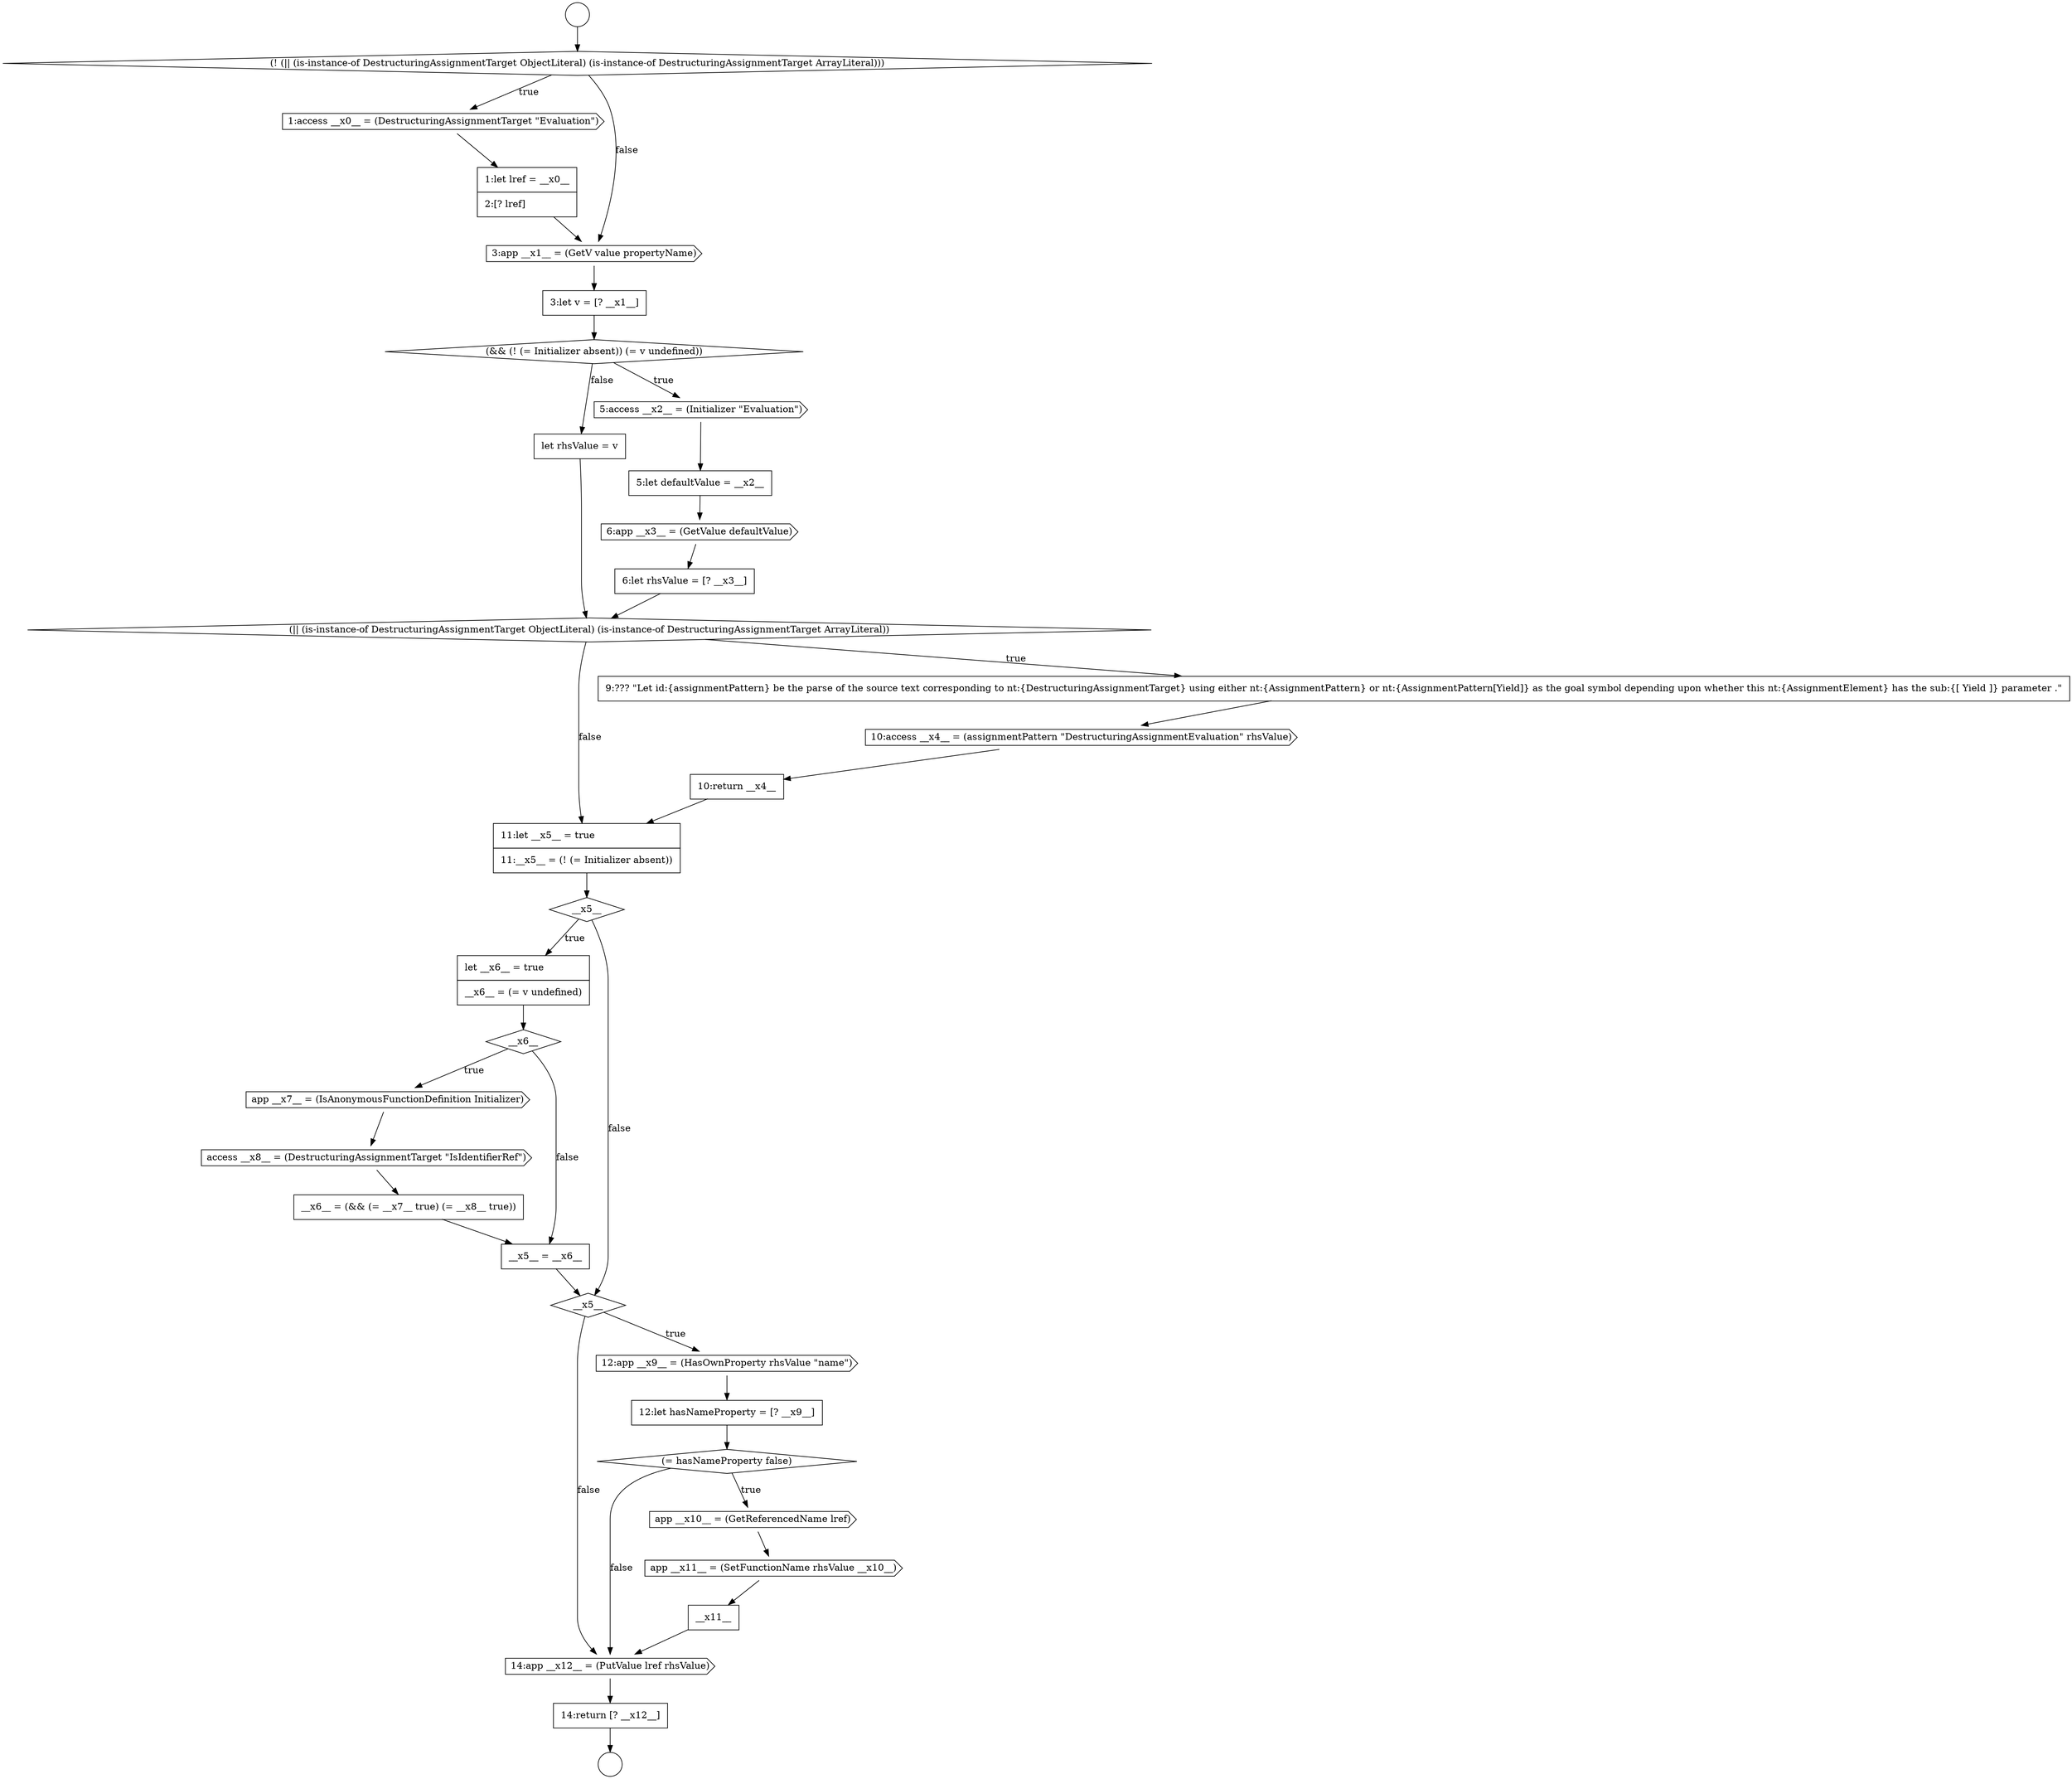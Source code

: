 digraph {
  node5108 [shape=none, margin=0, label=<<font color="black">
    <table border="0" cellborder="1" cellspacing="0" cellpadding="10">
      <tr><td align="left">__x6__ = (&amp;&amp; (= __x7__ true) (= __x8__ true))</td></tr>
    </table>
  </font>> color="black" fillcolor="white" style=filled]
  node5091 [shape=none, margin=0, label=<<font color="black">
    <table border="0" cellborder="1" cellspacing="0" cellpadding="10">
      <tr><td align="left">3:let v = [? __x1__]</td></tr>
    </table>
  </font>> color="black" fillcolor="white" style=filled]
  node5117 [shape=cds, label=<<font color="black">14:app __x12__ = (PutValue lref rhsValue)</font>> color="black" fillcolor="white" style=filled]
  node5113 [shape=diamond, label=<<font color="black">(= hasNameProperty false)</font>> color="black" fillcolor="white" style=filled]
  node5098 [shape=diamond, label=<<font color="black">(|| (is-instance-of DestructuringAssignmentTarget ObjectLiteral) (is-instance-of DestructuringAssignmentTarget ArrayLiteral))</font>> color="black" fillcolor="white" style=filled]
  node5107 [shape=cds, label=<<font color="black">access __x8__ = (DestructuringAssignmentTarget &quot;IsIdentifierRef&quot;)</font>> color="black" fillcolor="white" style=filled]
  node5095 [shape=cds, label=<<font color="black">6:app __x3__ = (GetValue defaultValue)</font>> color="black" fillcolor="white" style=filled]
  node5114 [shape=cds, label=<<font color="black">app __x10__ = (GetReferencedName lref)</font>> color="black" fillcolor="white" style=filled]
  node5111 [shape=cds, label=<<font color="black">12:app __x9__ = (HasOwnProperty rhsValue &quot;name&quot;)</font>> color="black" fillcolor="white" style=filled]
  node5106 [shape=cds, label=<<font color="black">app __x7__ = (IsAnonymousFunctionDefinition Initializer)</font>> color="black" fillcolor="white" style=filled]
  node5100 [shape=cds, label=<<font color="black">10:access __x4__ = (assignmentPattern &quot;DestructuringAssignmentEvaluation&quot; rhsValue)</font>> color="black" fillcolor="white" style=filled]
  node5115 [shape=cds, label=<<font color="black">app __x11__ = (SetFunctionName rhsValue __x10__)</font>> color="black" fillcolor="white" style=filled]
  node5109 [shape=none, margin=0, label=<<font color="black">
    <table border="0" cellborder="1" cellspacing="0" cellpadding="10">
      <tr><td align="left">__x5__ = __x6__</td></tr>
    </table>
  </font>> color="black" fillcolor="white" style=filled]
  node5116 [shape=none, margin=0, label=<<font color="black">
    <table border="0" cellborder="1" cellspacing="0" cellpadding="10">
      <tr><td align="left">__x11__</td></tr>
    </table>
  </font>> color="black" fillcolor="white" style=filled]
  node5088 [shape=cds, label=<<font color="black">1:access __x0__ = (DestructuringAssignmentTarget &quot;Evaluation&quot;)</font>> color="black" fillcolor="white" style=filled]
  node5096 [shape=none, margin=0, label=<<font color="black">
    <table border="0" cellborder="1" cellspacing="0" cellpadding="10">
      <tr><td align="left">6:let rhsValue = [? __x3__]</td></tr>
    </table>
  </font>> color="black" fillcolor="white" style=filled]
  node5101 [shape=none, margin=0, label=<<font color="black">
    <table border="0" cellborder="1" cellspacing="0" cellpadding="10">
      <tr><td align="left">10:return __x4__</td></tr>
    </table>
  </font>> color="black" fillcolor="white" style=filled]
  node5085 [shape=circle label=" " color="black" fillcolor="white" style=filled]
  node5102 [shape=none, margin=0, label=<<font color="black">
    <table border="0" cellborder="1" cellspacing="0" cellpadding="10">
      <tr><td align="left">11:let __x5__ = true</td></tr>
      <tr><td align="left">11:__x5__ = (! (= Initializer absent))</td></tr>
    </table>
  </font>> color="black" fillcolor="white" style=filled]
  node5112 [shape=none, margin=0, label=<<font color="black">
    <table border="0" cellborder="1" cellspacing="0" cellpadding="10">
      <tr><td align="left">12:let hasNameProperty = [? __x9__]</td></tr>
    </table>
  </font>> color="black" fillcolor="white" style=filled]
  node5090 [shape=cds, label=<<font color="black">3:app __x1__ = (GetV value propertyName)</font>> color="black" fillcolor="white" style=filled]
  node5099 [shape=none, margin=0, label=<<font color="black">
    <table border="0" cellborder="1" cellspacing="0" cellpadding="10">
      <tr><td align="left">9:??? &quot;Let id:{assignmentPattern} be the parse of the source text corresponding to nt:{DestructuringAssignmentTarget} using either nt:{AssignmentPattern} or nt:{AssignmentPattern[Yield]} as the goal symbol depending upon whether this nt:{AssignmentElement} has the sub:{[ Yield ]} parameter .&quot;</td></tr>
    </table>
  </font>> color="black" fillcolor="white" style=filled]
  node5097 [shape=none, margin=0, label=<<font color="black">
    <table border="0" cellborder="1" cellspacing="0" cellpadding="10">
      <tr><td align="left">let rhsValue = v</td></tr>
    </table>
  </font>> color="black" fillcolor="white" style=filled]
  node5118 [shape=none, margin=0, label=<<font color="black">
    <table border="0" cellborder="1" cellspacing="0" cellpadding="10">
      <tr><td align="left">14:return [? __x12__]</td></tr>
    </table>
  </font>> color="black" fillcolor="white" style=filled]
  node5086 [shape=circle label=" " color="black" fillcolor="white" style=filled]
  node5103 [shape=diamond, label=<<font color="black">__x5__</font>> color="black" fillcolor="white" style=filled]
  node5093 [shape=cds, label=<<font color="black">5:access __x2__ = (Initializer &quot;Evaluation&quot;)</font>> color="black" fillcolor="white" style=filled]
  node5094 [shape=none, margin=0, label=<<font color="black">
    <table border="0" cellborder="1" cellspacing="0" cellpadding="10">
      <tr><td align="left">5:let defaultValue = __x2__</td></tr>
    </table>
  </font>> color="black" fillcolor="white" style=filled]
  node5089 [shape=none, margin=0, label=<<font color="black">
    <table border="0" cellborder="1" cellspacing="0" cellpadding="10">
      <tr><td align="left">1:let lref = __x0__</td></tr>
      <tr><td align="left">2:[? lref]</td></tr>
    </table>
  </font>> color="black" fillcolor="white" style=filled]
  node5087 [shape=diamond, label=<<font color="black">(! (|| (is-instance-of DestructuringAssignmentTarget ObjectLiteral) (is-instance-of DestructuringAssignmentTarget ArrayLiteral)))</font>> color="black" fillcolor="white" style=filled]
  node5104 [shape=none, margin=0, label=<<font color="black">
    <table border="0" cellborder="1" cellspacing="0" cellpadding="10">
      <tr><td align="left">let __x6__ = true</td></tr>
      <tr><td align="left">__x6__ = (= v undefined)</td></tr>
    </table>
  </font>> color="black" fillcolor="white" style=filled]
  node5092 [shape=diamond, label=<<font color="black">(&amp;&amp; (! (= Initializer absent)) (= v undefined))</font>> color="black" fillcolor="white" style=filled]
  node5105 [shape=diamond, label=<<font color="black">__x6__</font>> color="black" fillcolor="white" style=filled]
  node5110 [shape=diamond, label=<<font color="black">__x5__</font>> color="black" fillcolor="white" style=filled]
  node5099 -> node5100 [ color="black"]
  node5091 -> node5092 [ color="black"]
  node5116 -> node5117 [ color="black"]
  node5113 -> node5114 [label=<<font color="black">true</font>> color="black"]
  node5113 -> node5117 [label=<<font color="black">false</font>> color="black"]
  node5112 -> node5113 [ color="black"]
  node5097 -> node5098 [ color="black"]
  node5096 -> node5098 [ color="black"]
  node5085 -> node5087 [ color="black"]
  node5087 -> node5088 [label=<<font color="black">true</font>> color="black"]
  node5087 -> node5090 [label=<<font color="black">false</font>> color="black"]
  node5111 -> node5112 [ color="black"]
  node5114 -> node5115 [ color="black"]
  node5098 -> node5099 [label=<<font color="black">true</font>> color="black"]
  node5098 -> node5102 [label=<<font color="black">false</font>> color="black"]
  node5118 -> node5086 [ color="black"]
  node5108 -> node5109 [ color="black"]
  node5090 -> node5091 [ color="black"]
  node5094 -> node5095 [ color="black"]
  node5105 -> node5106 [label=<<font color="black">true</font>> color="black"]
  node5105 -> node5109 [label=<<font color="black">false</font>> color="black"]
  node5107 -> node5108 [ color="black"]
  node5110 -> node5111 [label=<<font color="black">true</font>> color="black"]
  node5110 -> node5117 [label=<<font color="black">false</font>> color="black"]
  node5103 -> node5104 [label=<<font color="black">true</font>> color="black"]
  node5103 -> node5110 [label=<<font color="black">false</font>> color="black"]
  node5089 -> node5090 [ color="black"]
  node5117 -> node5118 [ color="black"]
  node5088 -> node5089 [ color="black"]
  node5106 -> node5107 [ color="black"]
  node5095 -> node5096 [ color="black"]
  node5102 -> node5103 [ color="black"]
  node5093 -> node5094 [ color="black"]
  node5104 -> node5105 [ color="black"]
  node5100 -> node5101 [ color="black"]
  node5092 -> node5093 [label=<<font color="black">true</font>> color="black"]
  node5092 -> node5097 [label=<<font color="black">false</font>> color="black"]
  node5109 -> node5110 [ color="black"]
  node5101 -> node5102 [ color="black"]
  node5115 -> node5116 [ color="black"]
}
